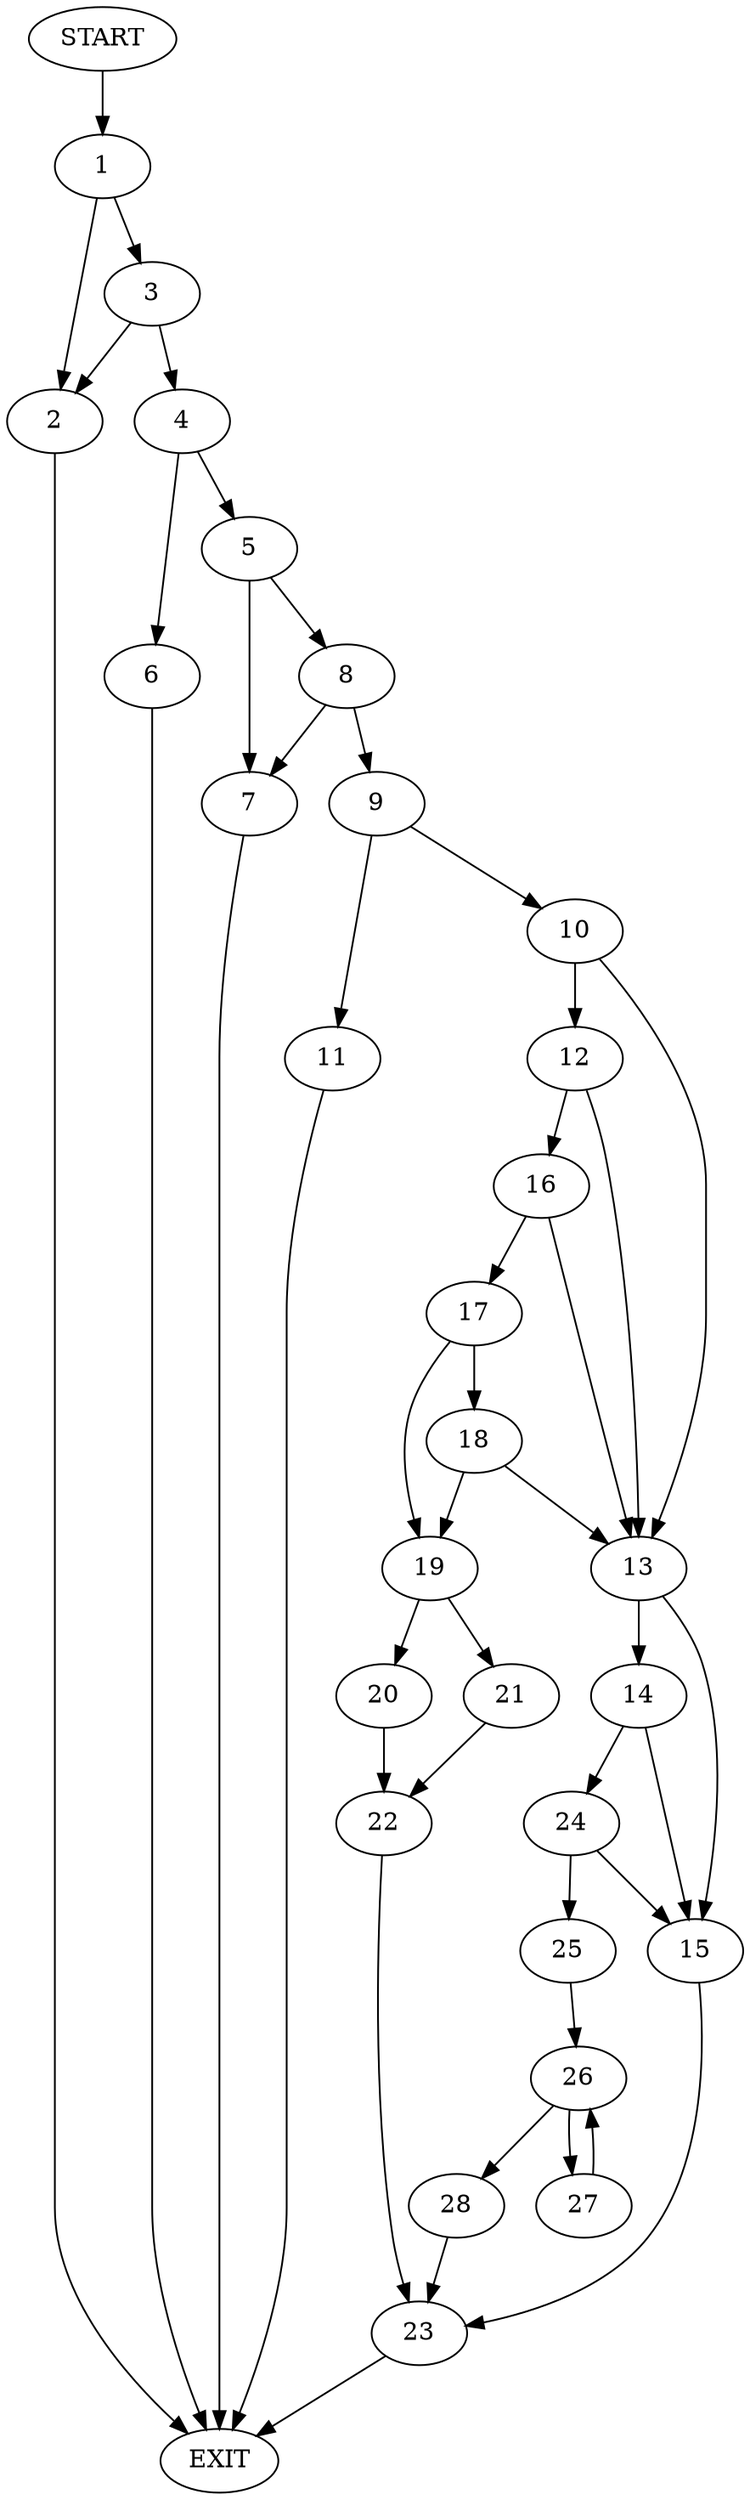 digraph {
0 [label="START"]
29 [label="EXIT"]
0 -> 1
1 -> 2
1 -> 3
3 -> 2
3 -> 4
2 -> 29
4 -> 5
4 -> 6
5 -> 7
5 -> 8
6 -> 29
8 -> 7
8 -> 9
7 -> 29
9 -> 10
9 -> 11
11 -> 29
10 -> 12
10 -> 13
13 -> 14
13 -> 15
12 -> 16
12 -> 13
16 -> 17
16 -> 13
17 -> 18
17 -> 19
18 -> 19
18 -> 13
19 -> 20
19 -> 21
20 -> 22
21 -> 22
22 -> 23
23 -> 29
14 -> 24
14 -> 15
15 -> 23
24 -> 25
24 -> 15
25 -> 26
26 -> 27
26 -> 28
27 -> 26
28 -> 23
}

